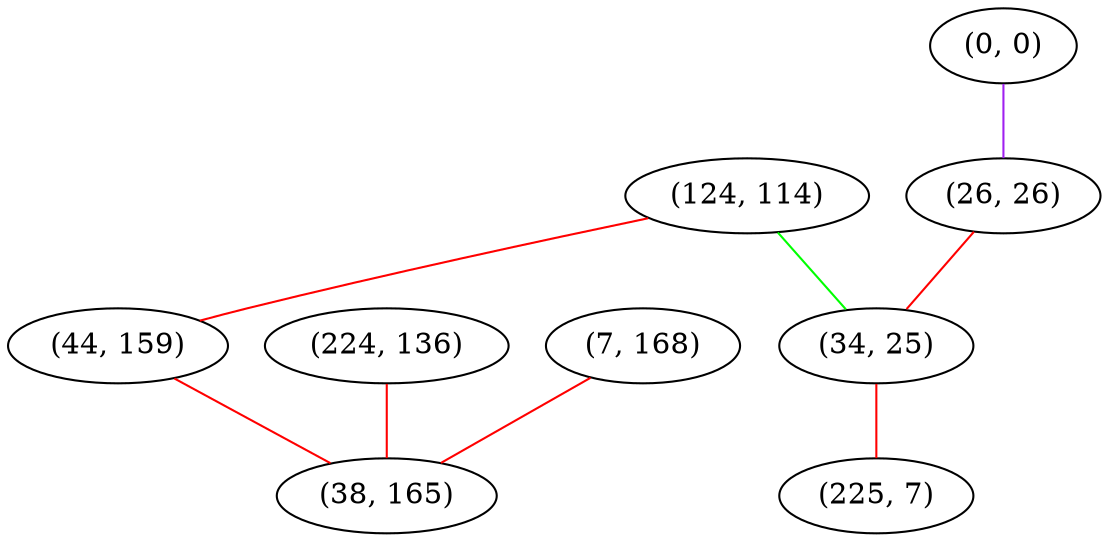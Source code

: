 graph "" {
"(124, 114)";
"(0, 0)";
"(26, 26)";
"(44, 159)";
"(34, 25)";
"(225, 7)";
"(224, 136)";
"(7, 168)";
"(38, 165)";
"(124, 114)" -- "(44, 159)"  [color=red, key=0, weight=1];
"(124, 114)" -- "(34, 25)"  [color=green, key=0, weight=2];
"(0, 0)" -- "(26, 26)"  [color=purple, key=0, weight=4];
"(26, 26)" -- "(34, 25)"  [color=red, key=0, weight=1];
"(44, 159)" -- "(38, 165)"  [color=red, key=0, weight=1];
"(34, 25)" -- "(225, 7)"  [color=red, key=0, weight=1];
"(224, 136)" -- "(38, 165)"  [color=red, key=0, weight=1];
"(7, 168)" -- "(38, 165)"  [color=red, key=0, weight=1];
}
